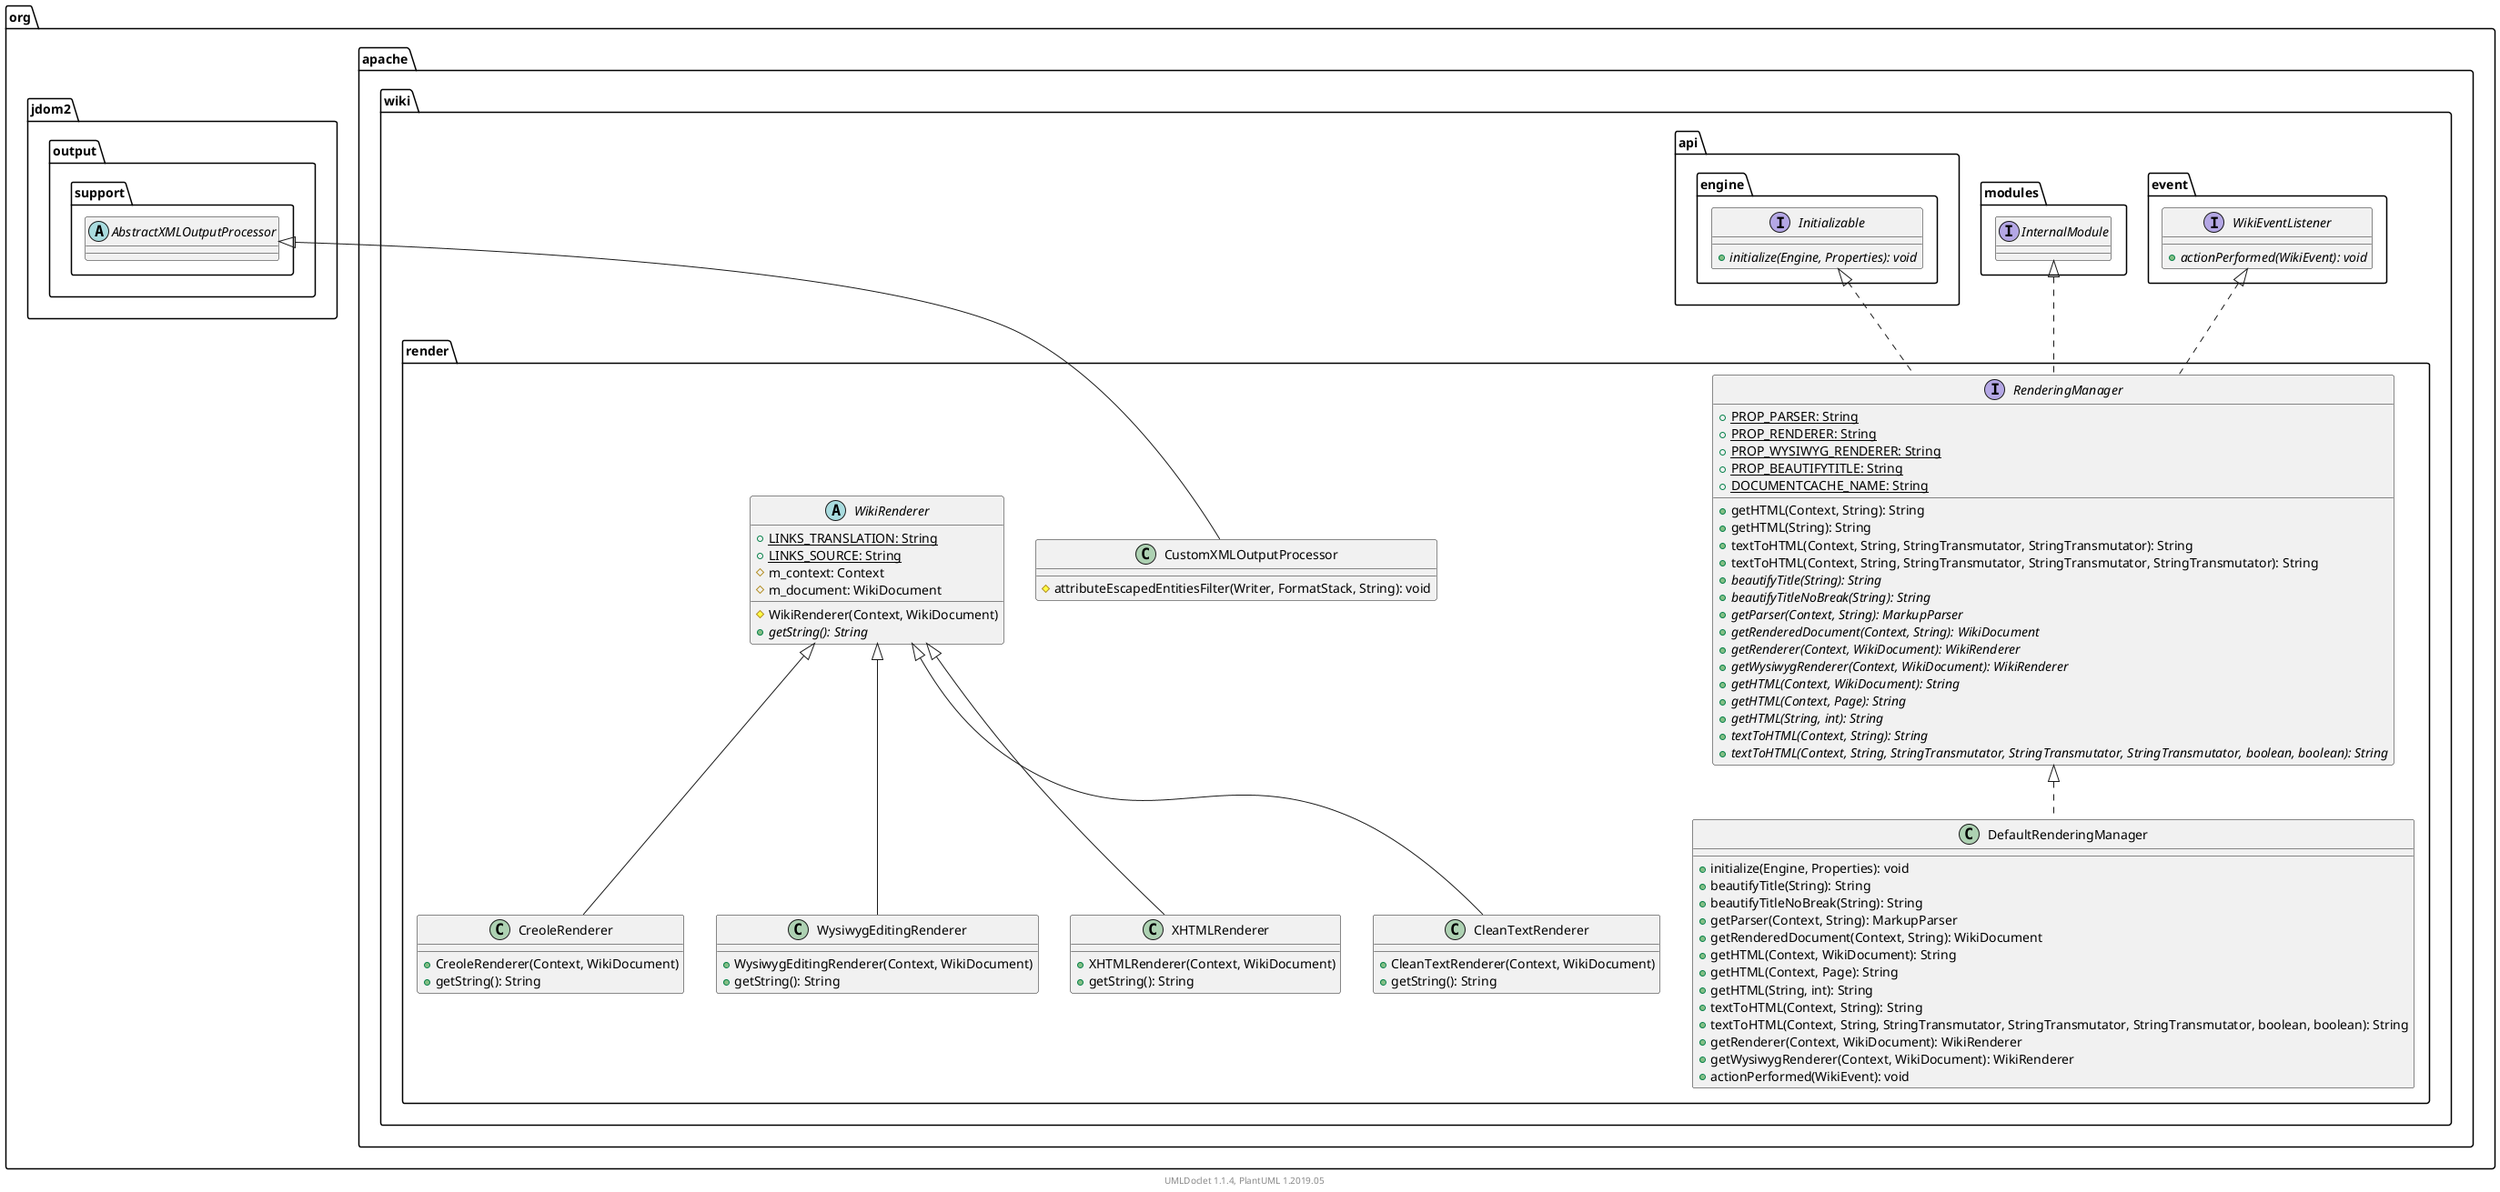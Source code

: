 @startuml

    namespace org.apache.wiki.render {

        class CustomXMLOutputProcessor [[CustomXMLOutputProcessor.html]] {
            #attributeEscapedEntitiesFilter(Writer, FormatStack, String): void
        }

        interface RenderingManager [[RenderingManager.html]] {
            {static} +PROP_PARSER: String
            {static} +PROP_RENDERER: String
            {static} +PROP_WYSIWYG_RENDERER: String
            {static} +PROP_BEAUTIFYTITLE: String
            {static} +DOCUMENTCACHE_NAME: String
            +getHTML(Context, String): String
            +getHTML(String): String
            +textToHTML(Context, String, StringTransmutator, StringTransmutator): String
            +textToHTML(Context, String, StringTransmutator, StringTransmutator, StringTransmutator): String
            {abstract} +beautifyTitle(String): String
            {abstract} +beautifyTitleNoBreak(String): String
            {abstract} +getParser(Context, String): MarkupParser
            {abstract} +getRenderedDocument(Context, String): WikiDocument
            {abstract} +getRenderer(Context, WikiDocument): WikiRenderer
            {abstract} +getWysiwygRenderer(Context, WikiDocument): WikiRenderer
            {abstract} +getHTML(Context, WikiDocument): String
            {abstract} +getHTML(Context, Page): String
            {abstract} +getHTML(String, int): String
            {abstract} +textToHTML(Context, String): String
            {abstract} +textToHTML(Context, String, StringTransmutator, StringTransmutator, StringTransmutator, boolean, boolean): String
        }

        class CleanTextRenderer [[CleanTextRenderer.html]] {
            +CleanTextRenderer(Context, WikiDocument)
            +getString(): String
        }

        class CreoleRenderer [[CreoleRenderer.html]] {
            +CreoleRenderer(Context, WikiDocument)
            +getString(): String
        }

        abstract class WikiRenderer [[WikiRenderer.html]] {
            {static} +LINKS_TRANSLATION: String
            {static} +LINKS_SOURCE: String
            #m_context: Context
            #m_document: WikiDocument
            #WikiRenderer(Context, WikiDocument)
            {abstract} +getString(): String
        }

        class WysiwygEditingRenderer [[WysiwygEditingRenderer.html]] {
            +WysiwygEditingRenderer(Context, WikiDocument)
            +getString(): String
        }

        class DefaultRenderingManager [[DefaultRenderingManager.html]] {
            +initialize(Engine, Properties): void
            +beautifyTitle(String): String
            +beautifyTitleNoBreak(String): String
            +getParser(Context, String): MarkupParser
            +getRenderedDocument(Context, String): WikiDocument
            +getHTML(Context, WikiDocument): String
            +getHTML(Context, Page): String
            +getHTML(String, int): String
            +textToHTML(Context, String): String
            +textToHTML(Context, String, StringTransmutator, StringTransmutator, StringTransmutator, boolean, boolean): String
            +getRenderer(Context, WikiDocument): WikiRenderer
            +getWysiwygRenderer(Context, WikiDocument): WikiRenderer
            +actionPerformed(WikiEvent): void
        }

        class XHTMLRenderer [[XHTMLRenderer.html]] {
            +XHTMLRenderer(Context, WikiDocument)
            +getString(): String
        }

        abstract class org.jdom2.output.support.AbstractXMLOutputProcessor
        org.jdom2.output.support.AbstractXMLOutputProcessor <|-- CustomXMLOutputProcessor

        interface org.apache.wiki.event.WikiEventListener {
            {abstract} +actionPerformed(WikiEvent): void
        }
        org.apache.wiki.event.WikiEventListener <|.. RenderingManager

        interface org.apache.wiki.modules.InternalModule
        org.apache.wiki.modules.InternalModule <|.. RenderingManager

        interface org.apache.wiki.api.engine.Initializable {
            {abstract} +initialize(Engine, Properties): void
        }
        org.apache.wiki.api.engine.Initializable <|.. RenderingManager

        WikiRenderer <|-- CleanTextRenderer

        WikiRenderer <|-- CreoleRenderer

        WikiRenderer <|-- WysiwygEditingRenderer

        RenderingManager <|.. DefaultRenderingManager

        WikiRenderer <|-- XHTMLRenderer

    }


    center footer UMLDoclet 1.1.4, PlantUML 1.2019.05
@enduml
